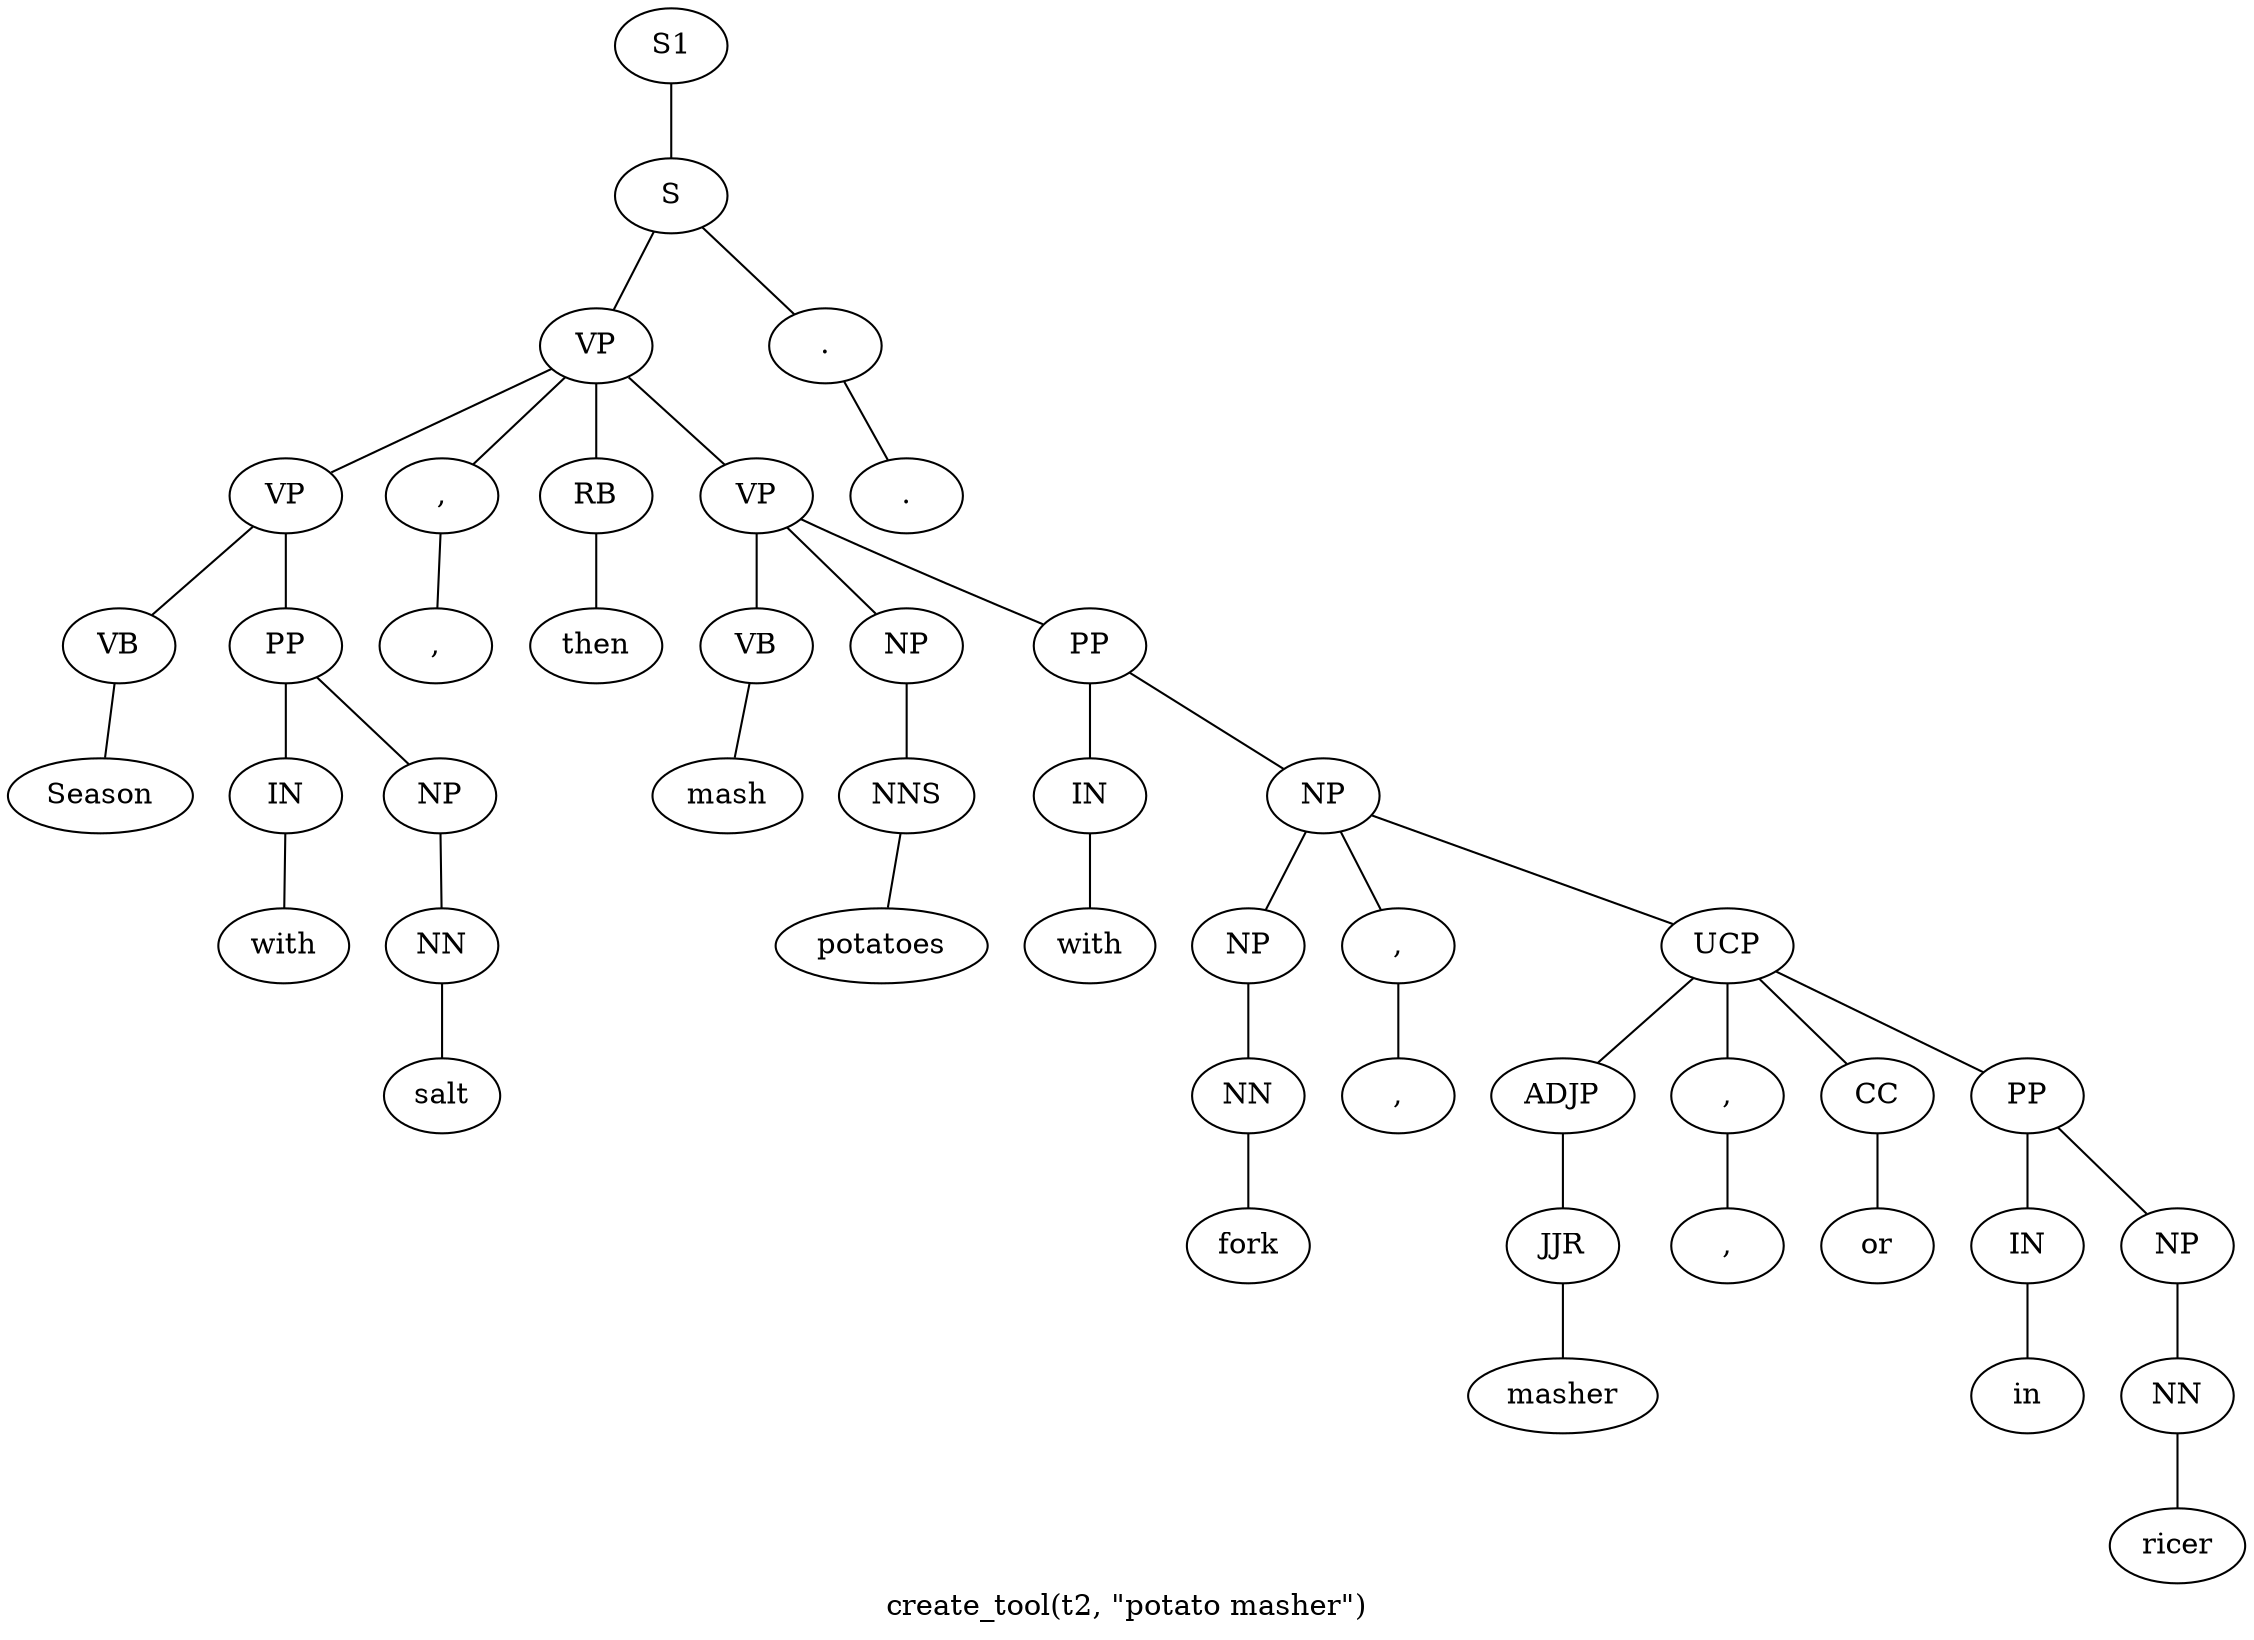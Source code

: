 graph SyntaxGraph {
	label = "create_tool(t2, \"potato masher\")";
	Node0 [label="S1"];
	Node1 [label="S"];
	Node2 [label="VP"];
	Node3 [label="VP"];
	Node4 [label="VB"];
	Node5 [label="Season"];
	Node6 [label="PP"];
	Node7 [label="IN"];
	Node8 [label="with"];
	Node9 [label="NP"];
	Node10 [label="NN"];
	Node11 [label="salt"];
	Node12 [label=","];
	Node13 [label=","];
	Node14 [label="RB"];
	Node15 [label="then"];
	Node16 [label="VP"];
	Node17 [label="VB"];
	Node18 [label="mash"];
	Node19 [label="NP"];
	Node20 [label="NNS"];
	Node21 [label="potatoes"];
	Node22 [label="PP"];
	Node23 [label="IN"];
	Node24 [label="with"];
	Node25 [label="NP"];
	Node26 [label="NP"];
	Node27 [label="NN"];
	Node28 [label="fork"];
	Node29 [label=","];
	Node30 [label=","];
	Node31 [label="UCP"];
	Node32 [label="ADJP"];
	Node33 [label="JJR"];
	Node34 [label="masher"];
	Node35 [label=","];
	Node36 [label=","];
	Node37 [label="CC"];
	Node38 [label="or"];
	Node39 [label="PP"];
	Node40 [label="IN"];
	Node41 [label="in"];
	Node42 [label="NP"];
	Node43 [label="NN"];
	Node44 [label="ricer"];
	Node45 [label="."];
	Node46 [label="."];

	Node0 -- Node1;
	Node1 -- Node2;
	Node1 -- Node45;
	Node2 -- Node3;
	Node2 -- Node12;
	Node2 -- Node14;
	Node2 -- Node16;
	Node3 -- Node4;
	Node3 -- Node6;
	Node4 -- Node5;
	Node6 -- Node7;
	Node6 -- Node9;
	Node7 -- Node8;
	Node9 -- Node10;
	Node10 -- Node11;
	Node12 -- Node13;
	Node14 -- Node15;
	Node16 -- Node17;
	Node16 -- Node19;
	Node16 -- Node22;
	Node17 -- Node18;
	Node19 -- Node20;
	Node20 -- Node21;
	Node22 -- Node23;
	Node22 -- Node25;
	Node23 -- Node24;
	Node25 -- Node26;
	Node25 -- Node29;
	Node25 -- Node31;
	Node26 -- Node27;
	Node27 -- Node28;
	Node29 -- Node30;
	Node31 -- Node32;
	Node31 -- Node35;
	Node31 -- Node37;
	Node31 -- Node39;
	Node32 -- Node33;
	Node33 -- Node34;
	Node35 -- Node36;
	Node37 -- Node38;
	Node39 -- Node40;
	Node39 -- Node42;
	Node40 -- Node41;
	Node42 -- Node43;
	Node43 -- Node44;
	Node45 -- Node46;
}